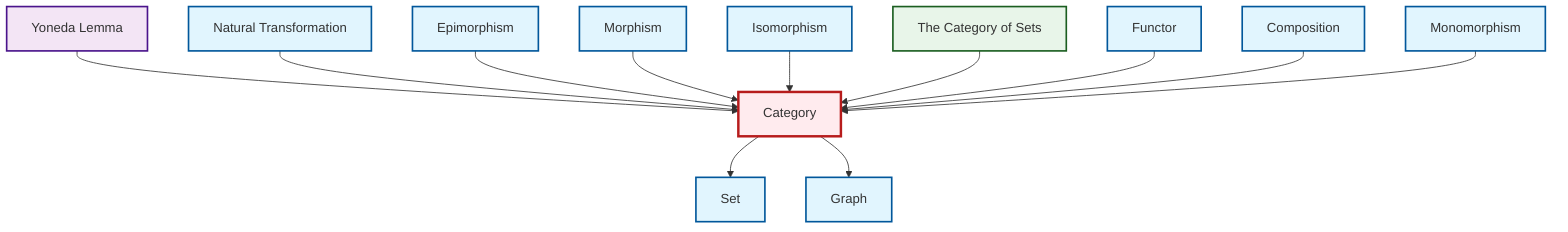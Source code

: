 graph TD
    classDef definition fill:#e1f5fe,stroke:#01579b,stroke-width:2px
    classDef theorem fill:#f3e5f5,stroke:#4a148c,stroke-width:2px
    classDef axiom fill:#fff3e0,stroke:#e65100,stroke-width:2px
    classDef example fill:#e8f5e9,stroke:#1b5e20,stroke-width:2px
    classDef current fill:#ffebee,stroke:#b71c1c,stroke-width:3px
    def-graph["Graph"]:::definition
    def-monomorphism["Monomorphism"]:::definition
    def-epimorphism["Epimorphism"]:::definition
    def-composition["Composition"]:::definition
    def-morphism["Morphism"]:::definition
    def-functor["Functor"]:::definition
    def-natural-transformation["Natural Transformation"]:::definition
    def-category["Category"]:::definition
    def-set["Set"]:::definition
    def-isomorphism["Isomorphism"]:::definition
    thm-yoneda["Yoneda Lemma"]:::theorem
    ex-set-category["The Category of Sets"]:::example
    thm-yoneda --> def-category
    def-natural-transformation --> def-category
    def-epimorphism --> def-category
    def-morphism --> def-category
    def-isomorphism --> def-category
    def-category --> def-set
    ex-set-category --> def-category
    def-functor --> def-category
    def-composition --> def-category
    def-category --> def-graph
    def-monomorphism --> def-category
    class def-category current